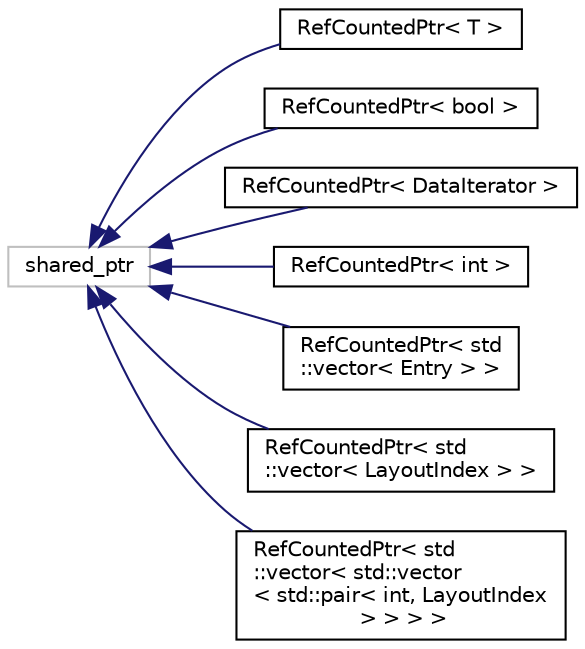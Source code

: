 digraph "Graphical Class Hierarchy"
{
  edge [fontname="Helvetica",fontsize="10",labelfontname="Helvetica",labelfontsize="10"];
  node [fontname="Helvetica",fontsize="10",shape=record];
  rankdir="LR";
  Node20 [label="shared_ptr",height=0.2,width=0.4,color="grey75", fillcolor="white", style="filled"];
  Node20 -> Node0 [dir="back",color="midnightblue",fontsize="10",style="solid",fontname="Helvetica"];
  Node0 [label="RefCountedPtr\< T \>",height=0.2,width=0.4,color="black", fillcolor="white", style="filled",URL="$classRefCountedPtr.html"];
  Node20 -> Node22 [dir="back",color="midnightblue",fontsize="10",style="solid",fontname="Helvetica"];
  Node22 [label="RefCountedPtr\< bool \>",height=0.2,width=0.4,color="black", fillcolor="white", style="filled",URL="$classRefCountedPtr.html"];
  Node20 -> Node23 [dir="back",color="midnightblue",fontsize="10",style="solid",fontname="Helvetica"];
  Node23 [label="RefCountedPtr\< DataIterator \>",height=0.2,width=0.4,color="black", fillcolor="white", style="filled",URL="$classRefCountedPtr.html"];
  Node20 -> Node24 [dir="back",color="midnightblue",fontsize="10",style="solid",fontname="Helvetica"];
  Node24 [label="RefCountedPtr\< int \>",height=0.2,width=0.4,color="black", fillcolor="white", style="filled",URL="$classRefCountedPtr.html"];
  Node20 -> Node25 [dir="back",color="midnightblue",fontsize="10",style="solid",fontname="Helvetica"];
  Node25 [label="RefCountedPtr\< std\l::vector\< Entry \> \>",height=0.2,width=0.4,color="black", fillcolor="white", style="filled",URL="$classRefCountedPtr.html"];
  Node20 -> Node26 [dir="back",color="midnightblue",fontsize="10",style="solid",fontname="Helvetica"];
  Node26 [label="RefCountedPtr\< std\l::vector\< LayoutIndex \> \>",height=0.2,width=0.4,color="black", fillcolor="white", style="filled",URL="$classRefCountedPtr.html"];
  Node20 -> Node27 [dir="back",color="midnightblue",fontsize="10",style="solid",fontname="Helvetica"];
  Node27 [label="RefCountedPtr\< std\l::vector\< std::vector\l\< std::pair\< int, LayoutIndex\l \> \> \> \>",height=0.2,width=0.4,color="black", fillcolor="white", style="filled",URL="$classRefCountedPtr.html"];
}
